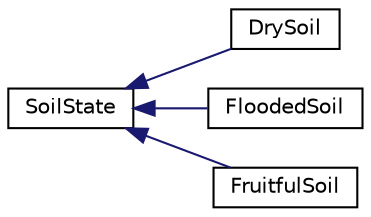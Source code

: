digraph "Graphical Class Hierarchy"
{
 // LATEX_PDF_SIZE
  edge [fontname="Helvetica",fontsize="10",labelfontname="Helvetica",labelfontsize="10"];
  node [fontname="Helvetica",fontsize="10",shape=record];
  rankdir="LR";
  Node0 [label="SoilState",height=0.2,width=0.4,color="black", fillcolor="white", style="filled",URL="$classSoilState.html",tooltip=" "];
  Node0 -> Node1 [dir="back",color="midnightblue",fontsize="10",style="solid",fontname="Helvetica"];
  Node1 [label="DrySoil",height=0.2,width=0.4,color="black", fillcolor="white", style="filled",URL="$classDrySoil.html",tooltip="Represents the dry soil state in the State design pattern."];
  Node0 -> Node2 [dir="back",color="midnightblue",fontsize="10",style="solid",fontname="Helvetica"];
  Node2 [label="FloodedSoil",height=0.2,width=0.4,color="black", fillcolor="white", style="filled",URL="$classFloodedSoil.html",tooltip=" "];
  Node0 -> Node3 [dir="back",color="midnightblue",fontsize="10",style="solid",fontname="Helvetica"];
  Node3 [label="FruitfulSoil",height=0.2,width=0.4,color="black", fillcolor="white", style="filled",URL="$classFruitfulSoil.html",tooltip=" "];
}
